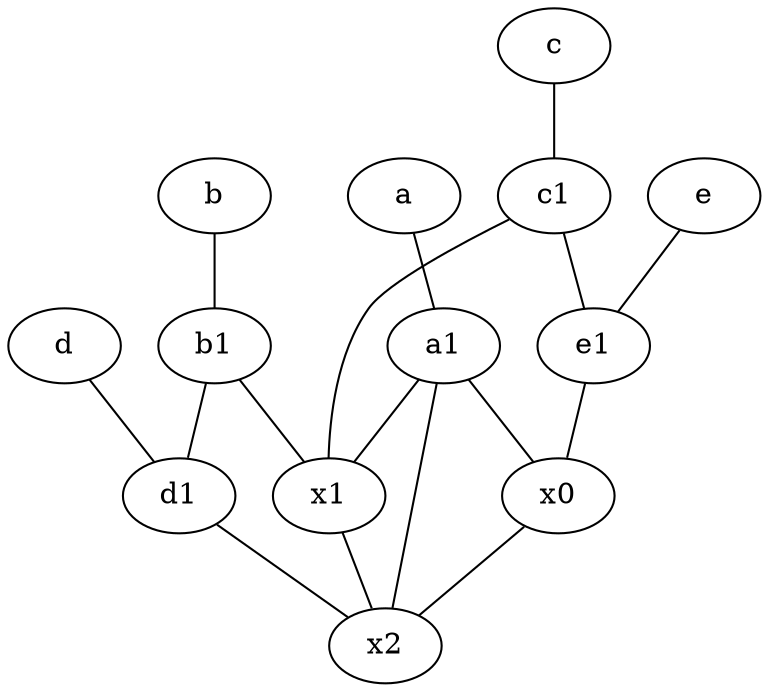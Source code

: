 graph {
	node [labelfontsize=50]
	e [labelfontsize=50 pos="7,9!"]
	x2 [labelfontsize=50]
	c [labelfontsize=50 pos="4.5,2!"]
	d1 [labelfontsize=50 pos="3,5!"]
	e1 [labelfontsize=50 pos="7,7!"]
	b1 [labelfontsize=50 pos="9,4!"]
	d [labelfontsize=50 pos="2,5!"]
	b [labelfontsize=50 pos="10,4!"]
	x0 [labelfontsize=50]
	a1 [labelfontsize=50 pos="8,3!"]
	x1 [labelfontsize=50]
	c1 [labelfontsize=50 pos="4.5,3!"]
	a [labelfontsize=50 pos="8,2!"]
	e1 -- x0
	c1 -- e1
	b1 -- d1
	a1 -- x2
	b1 -- x1
	d1 -- x2
	e -- e1
	x1 -- x2
	a1 -- x1
	a -- a1
	d -- d1
	a1 -- x0
	c -- c1
	c1 -- x1
	b -- b1
	x0 -- x2
}
